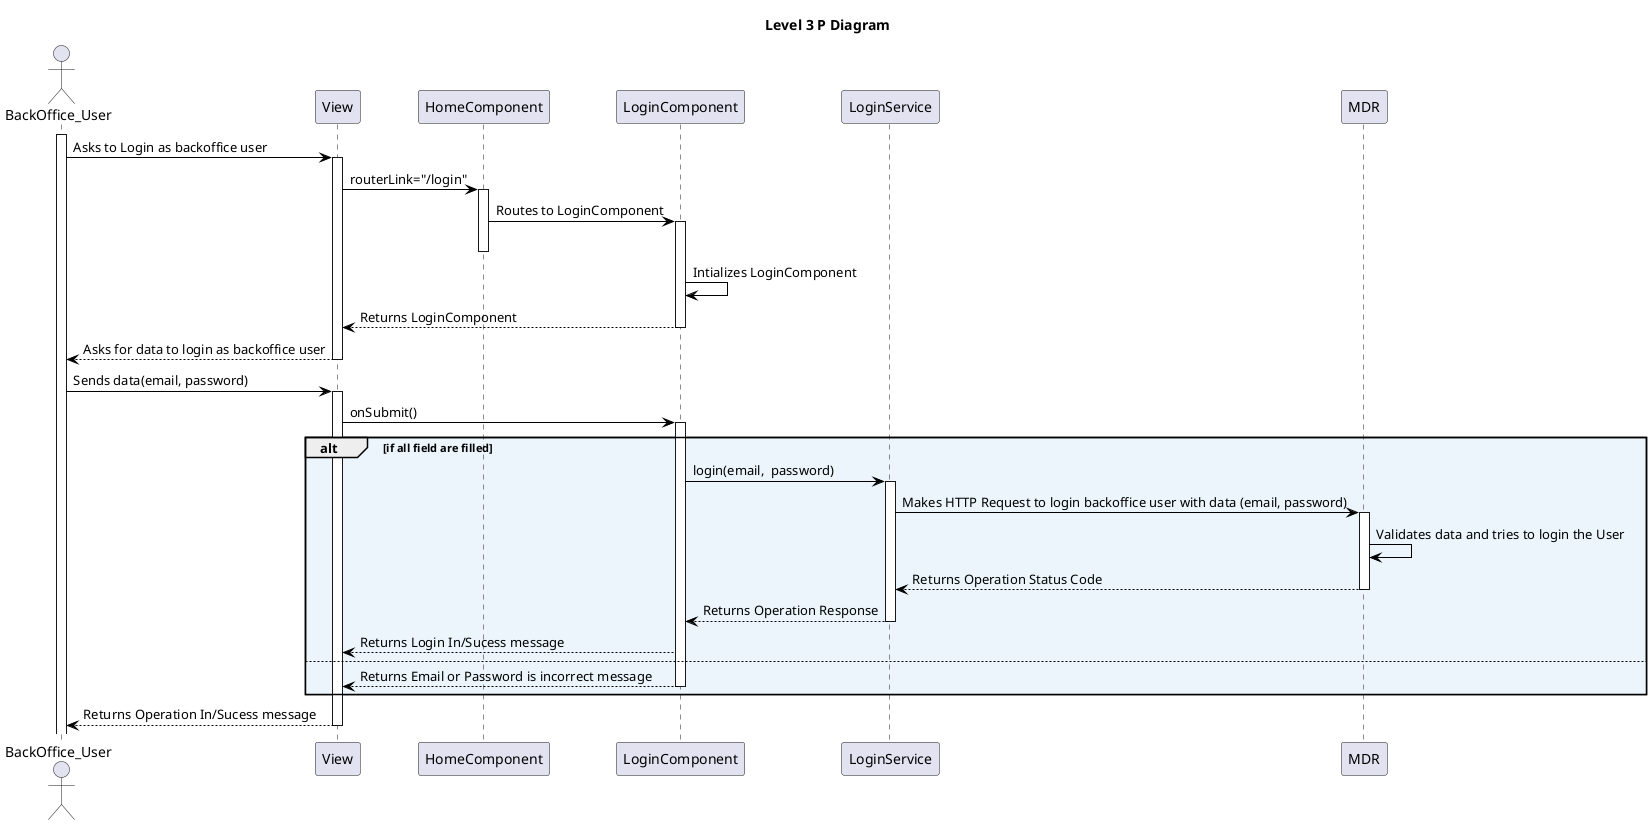 @startuml level_3_FE

title Level 3 P Diagram

hide empty members
'skinparam Linetype ortho

skinparam class {
    BackgroundColor<<valueObject>> #D6EAF8
    BackgroundColor<<root>> #FDEBD0
    BackgroundColor<<service>> #D1F2EB
    BackgroundColor #FEF9E7
    ArrowColor Black
}

skinparam package {
    BackgroundColor #EBF5FB
}

actor BackOffice_User as BO
participant "View" as V
participant "HomeComponent" as HC
participant "LoginComponent" as LC
participant "LoginService" as S
participant "MDR" as MDR

activate BO
BO -> V: Asks to Login as backoffice user
activate V
V -> HC: routerLink="/login"
activate HC
HC -> LC: Routes to LoginComponent
activate LC
deactivate HC
LC -> LC: Intializes LoginComponent
LC --> V: Returns LoginComponent
deactivate LC
V --> BO: Asks for data to login as backoffice user
deactivate V
BO -> V: Sends data(email, password)
activate V
V -> LC: onSubmit()
activate LC
alt if all field are filled
    LC -> S: login(email,  password)
    activate S
    S -> MDR: Makes HTTP Request to login backoffice user with data (email, password)
    activate MDR
    MDR -> MDR: Validates data and tries to login the User
    MDR --> S: Returns Operation Status Code
    deactivate MDR
    S --> LC: Returns Operation Response
    deactivate S
    LC --> V: Returns Login In/Sucess message
else
    LC --> V: Returns Email or Password is incorrect message
    deactivate LC
end
V --> BO: Returns Operation In/Sucess message
deactivate V

@enduml